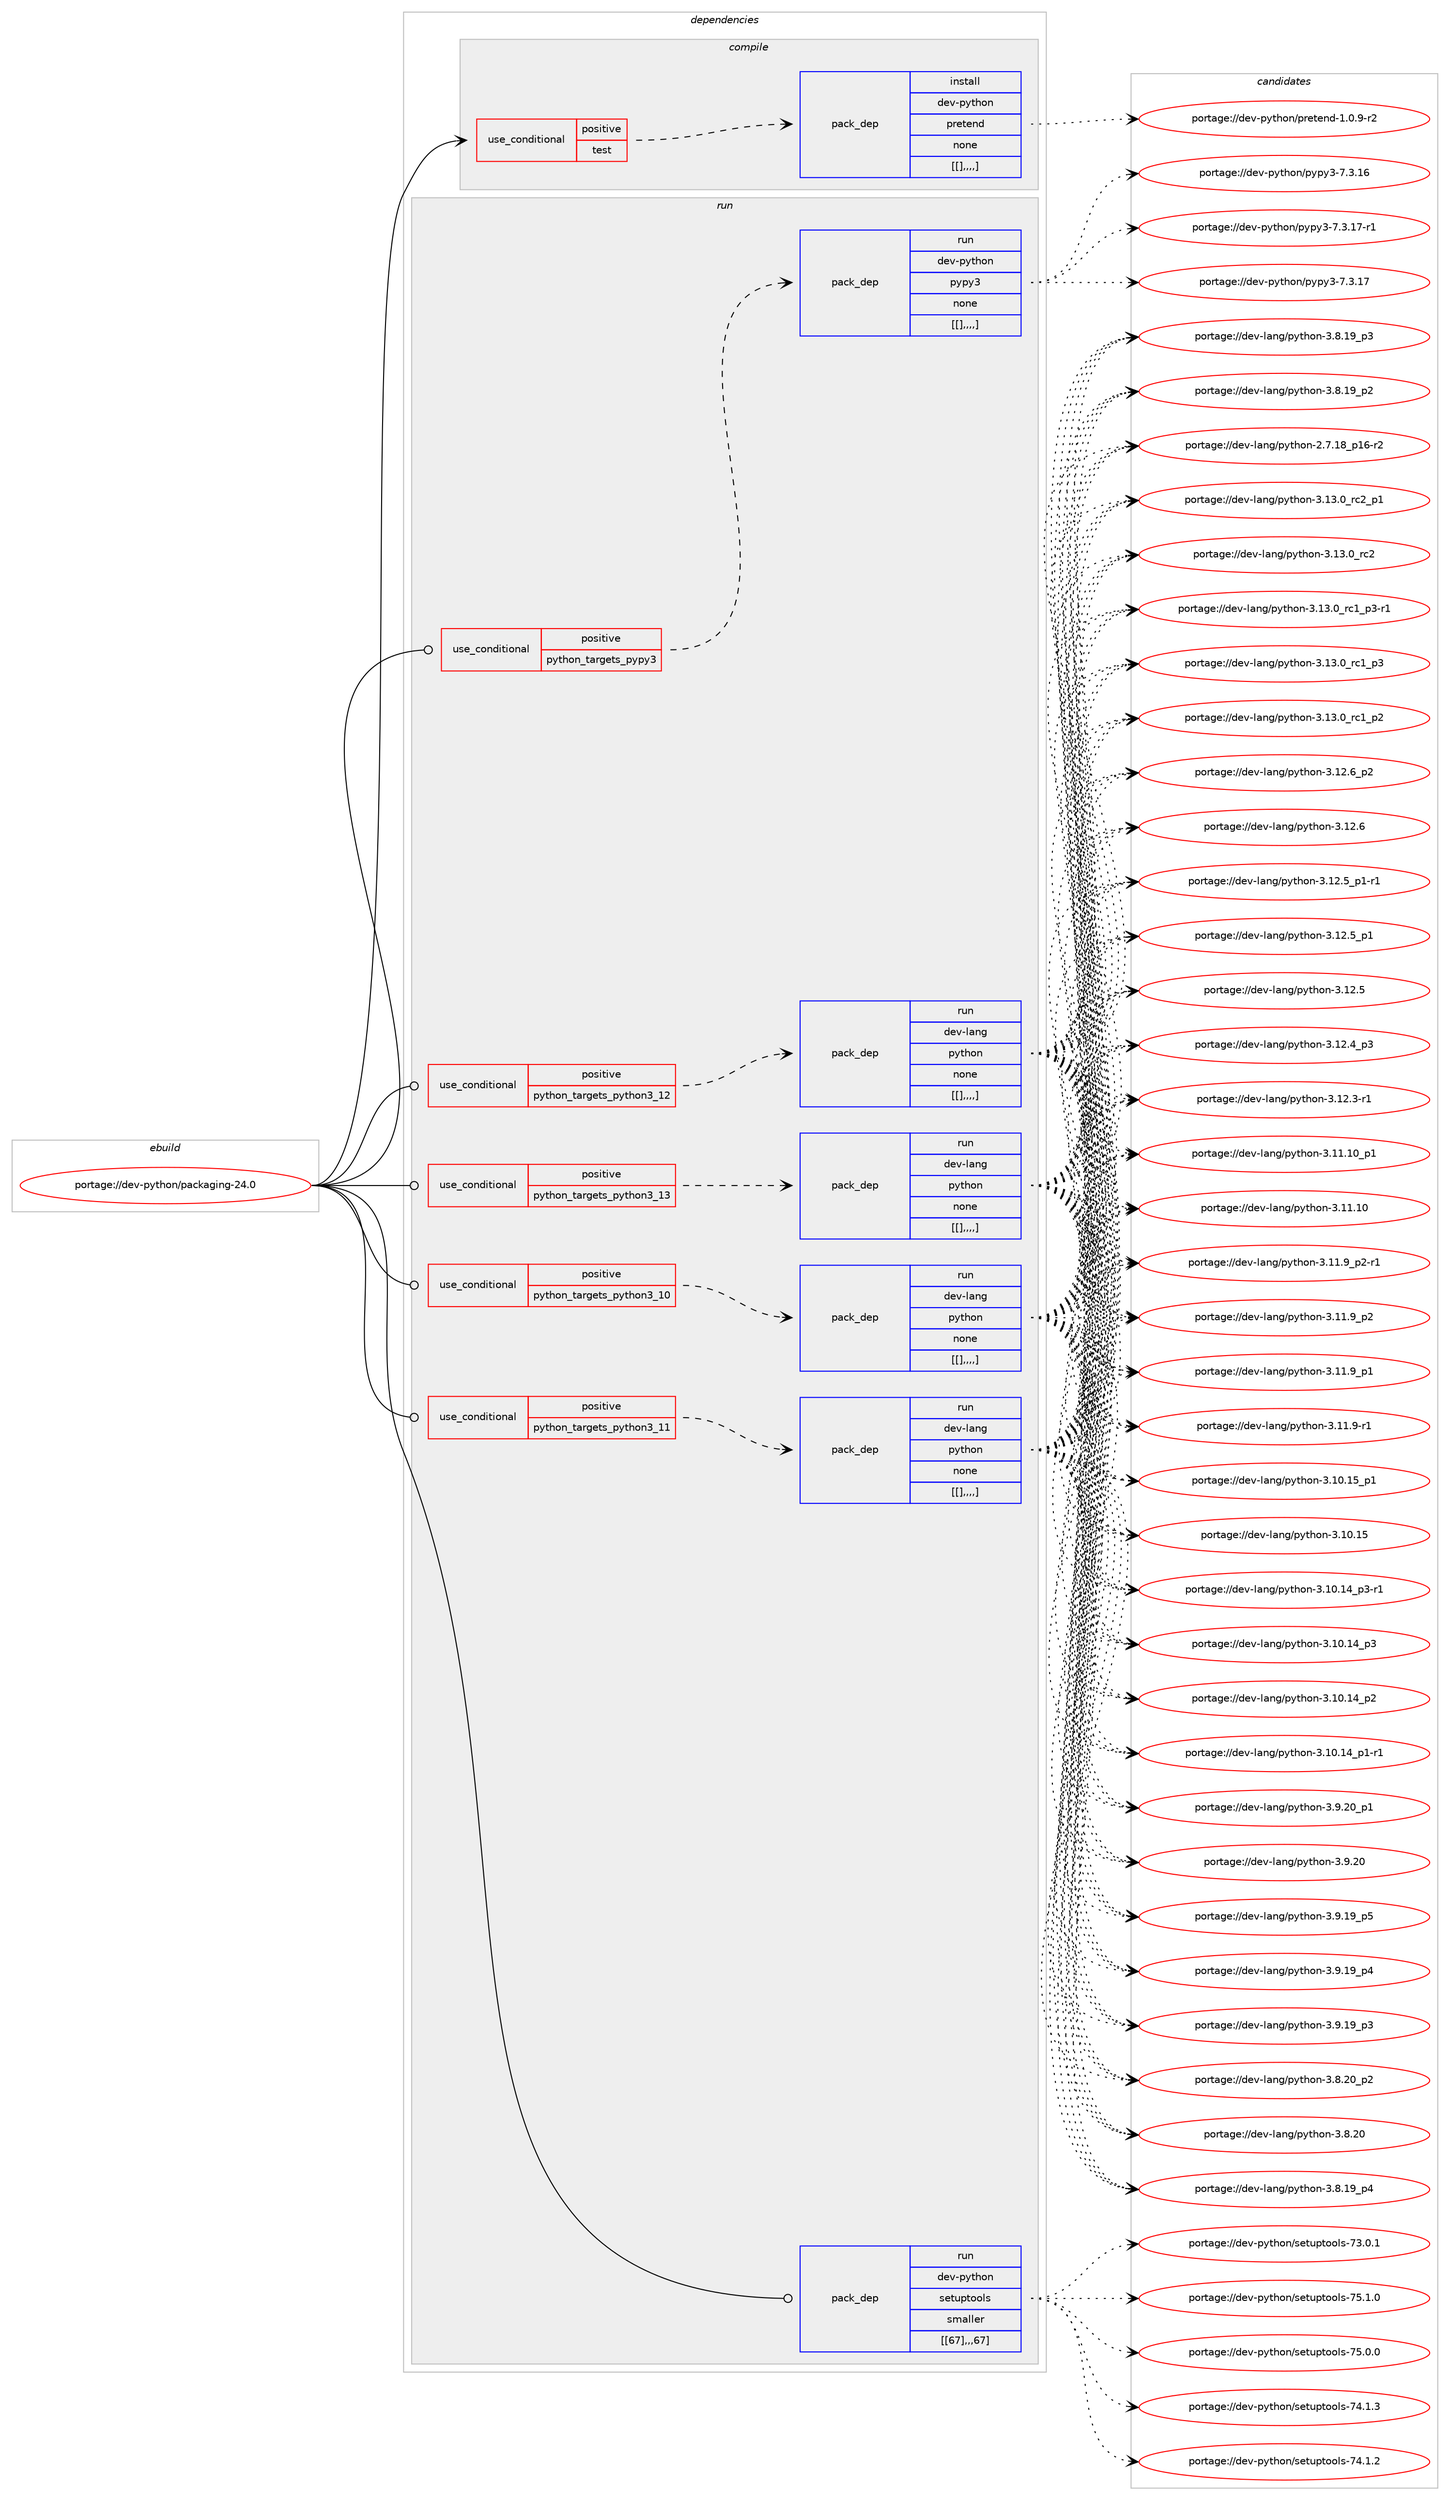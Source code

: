 digraph prolog {

# *************
# Graph options
# *************

newrank=true;
concentrate=true;
compound=true;
graph [rankdir=LR,fontname=Helvetica,fontsize=10,ranksep=1.5];#, ranksep=2.5, nodesep=0.2];
edge  [arrowhead=vee];
node  [fontname=Helvetica,fontsize=10];

# **********
# The ebuild
# **********

subgraph cluster_leftcol {
color=gray;
label=<<i>ebuild</i>>;
id [label="portage://dev-python/packaging-24.0", color=red, width=4, href="../dev-python/packaging-24.0.svg"];
}

# ****************
# The dependencies
# ****************

subgraph cluster_midcol {
color=gray;
label=<<i>dependencies</i>>;
subgraph cluster_compile {
fillcolor="#eeeeee";
style=filled;
label=<<i>compile</i>>;
subgraph cond36873 {
dependency155467 [label=<<TABLE BORDER="0" CELLBORDER="1" CELLSPACING="0" CELLPADDING="4"><TR><TD ROWSPAN="3" CELLPADDING="10">use_conditional</TD></TR><TR><TD>positive</TD></TR><TR><TD>test</TD></TR></TABLE>>, shape=none, color=red];
subgraph pack117380 {
dependency155468 [label=<<TABLE BORDER="0" CELLBORDER="1" CELLSPACING="0" CELLPADDING="4" WIDTH="220"><TR><TD ROWSPAN="6" CELLPADDING="30">pack_dep</TD></TR><TR><TD WIDTH="110">install</TD></TR><TR><TD>dev-python</TD></TR><TR><TD>pretend</TD></TR><TR><TD>none</TD></TR><TR><TD>[[],,,,]</TD></TR></TABLE>>, shape=none, color=blue];
}
dependency155467:e -> dependency155468:w [weight=20,style="dashed",arrowhead="vee"];
}
id:e -> dependency155467:w [weight=20,style="solid",arrowhead="vee"];
}
subgraph cluster_compileandrun {
fillcolor="#eeeeee";
style=filled;
label=<<i>compile and run</i>>;
}
subgraph cluster_run {
fillcolor="#eeeeee";
style=filled;
label=<<i>run</i>>;
subgraph cond36874 {
dependency155469 [label=<<TABLE BORDER="0" CELLBORDER="1" CELLSPACING="0" CELLPADDING="4"><TR><TD ROWSPAN="3" CELLPADDING="10">use_conditional</TD></TR><TR><TD>positive</TD></TR><TR><TD>python_targets_pypy3</TD></TR></TABLE>>, shape=none, color=red];
subgraph pack117381 {
dependency155470 [label=<<TABLE BORDER="0" CELLBORDER="1" CELLSPACING="0" CELLPADDING="4" WIDTH="220"><TR><TD ROWSPAN="6" CELLPADDING="30">pack_dep</TD></TR><TR><TD WIDTH="110">run</TD></TR><TR><TD>dev-python</TD></TR><TR><TD>pypy3</TD></TR><TR><TD>none</TD></TR><TR><TD>[[],,,,]</TD></TR></TABLE>>, shape=none, color=blue];
}
dependency155469:e -> dependency155470:w [weight=20,style="dashed",arrowhead="vee"];
}
id:e -> dependency155469:w [weight=20,style="solid",arrowhead="odot"];
subgraph cond36875 {
dependency155471 [label=<<TABLE BORDER="0" CELLBORDER="1" CELLSPACING="0" CELLPADDING="4"><TR><TD ROWSPAN="3" CELLPADDING="10">use_conditional</TD></TR><TR><TD>positive</TD></TR><TR><TD>python_targets_python3_10</TD></TR></TABLE>>, shape=none, color=red];
subgraph pack117382 {
dependency155472 [label=<<TABLE BORDER="0" CELLBORDER="1" CELLSPACING="0" CELLPADDING="4" WIDTH="220"><TR><TD ROWSPAN="6" CELLPADDING="30">pack_dep</TD></TR><TR><TD WIDTH="110">run</TD></TR><TR><TD>dev-lang</TD></TR><TR><TD>python</TD></TR><TR><TD>none</TD></TR><TR><TD>[[],,,,]</TD></TR></TABLE>>, shape=none, color=blue];
}
dependency155471:e -> dependency155472:w [weight=20,style="dashed",arrowhead="vee"];
}
id:e -> dependency155471:w [weight=20,style="solid",arrowhead="odot"];
subgraph cond36876 {
dependency155473 [label=<<TABLE BORDER="0" CELLBORDER="1" CELLSPACING="0" CELLPADDING="4"><TR><TD ROWSPAN="3" CELLPADDING="10">use_conditional</TD></TR><TR><TD>positive</TD></TR><TR><TD>python_targets_python3_11</TD></TR></TABLE>>, shape=none, color=red];
subgraph pack117383 {
dependency155474 [label=<<TABLE BORDER="0" CELLBORDER="1" CELLSPACING="0" CELLPADDING="4" WIDTH="220"><TR><TD ROWSPAN="6" CELLPADDING="30">pack_dep</TD></TR><TR><TD WIDTH="110">run</TD></TR><TR><TD>dev-lang</TD></TR><TR><TD>python</TD></TR><TR><TD>none</TD></TR><TR><TD>[[],,,,]</TD></TR></TABLE>>, shape=none, color=blue];
}
dependency155473:e -> dependency155474:w [weight=20,style="dashed",arrowhead="vee"];
}
id:e -> dependency155473:w [weight=20,style="solid",arrowhead="odot"];
subgraph cond36877 {
dependency155475 [label=<<TABLE BORDER="0" CELLBORDER="1" CELLSPACING="0" CELLPADDING="4"><TR><TD ROWSPAN="3" CELLPADDING="10">use_conditional</TD></TR><TR><TD>positive</TD></TR><TR><TD>python_targets_python3_12</TD></TR></TABLE>>, shape=none, color=red];
subgraph pack117384 {
dependency155476 [label=<<TABLE BORDER="0" CELLBORDER="1" CELLSPACING="0" CELLPADDING="4" WIDTH="220"><TR><TD ROWSPAN="6" CELLPADDING="30">pack_dep</TD></TR><TR><TD WIDTH="110">run</TD></TR><TR><TD>dev-lang</TD></TR><TR><TD>python</TD></TR><TR><TD>none</TD></TR><TR><TD>[[],,,,]</TD></TR></TABLE>>, shape=none, color=blue];
}
dependency155475:e -> dependency155476:w [weight=20,style="dashed",arrowhead="vee"];
}
id:e -> dependency155475:w [weight=20,style="solid",arrowhead="odot"];
subgraph cond36878 {
dependency155477 [label=<<TABLE BORDER="0" CELLBORDER="1" CELLSPACING="0" CELLPADDING="4"><TR><TD ROWSPAN="3" CELLPADDING="10">use_conditional</TD></TR><TR><TD>positive</TD></TR><TR><TD>python_targets_python3_13</TD></TR></TABLE>>, shape=none, color=red];
subgraph pack117385 {
dependency155478 [label=<<TABLE BORDER="0" CELLBORDER="1" CELLSPACING="0" CELLPADDING="4" WIDTH="220"><TR><TD ROWSPAN="6" CELLPADDING="30">pack_dep</TD></TR><TR><TD WIDTH="110">run</TD></TR><TR><TD>dev-lang</TD></TR><TR><TD>python</TD></TR><TR><TD>none</TD></TR><TR><TD>[[],,,,]</TD></TR></TABLE>>, shape=none, color=blue];
}
dependency155477:e -> dependency155478:w [weight=20,style="dashed",arrowhead="vee"];
}
id:e -> dependency155477:w [weight=20,style="solid",arrowhead="odot"];
subgraph pack117386 {
dependency155479 [label=<<TABLE BORDER="0" CELLBORDER="1" CELLSPACING="0" CELLPADDING="4" WIDTH="220"><TR><TD ROWSPAN="6" CELLPADDING="30">pack_dep</TD></TR><TR><TD WIDTH="110">run</TD></TR><TR><TD>dev-python</TD></TR><TR><TD>setuptools</TD></TR><TR><TD>smaller</TD></TR><TR><TD>[[67],,,67]</TD></TR></TABLE>>, shape=none, color=blue];
}
id:e -> dependency155479:w [weight=20,style="solid",arrowhead="odot"];
}
}

# **************
# The candidates
# **************

subgraph cluster_choices {
rank=same;
color=gray;
label=<<i>candidates</i>>;

subgraph choice117380 {
color=black;
nodesep=1;
choice10010111845112121116104111110471121141011161011101004549464846574511450 [label="portage://dev-python/pretend-1.0.9-r2", color=red, width=4,href="../dev-python/pretend-1.0.9-r2.svg"];
dependency155468:e -> choice10010111845112121116104111110471121141011161011101004549464846574511450:w [style=dotted,weight="100"];
}
subgraph choice117381 {
color=black;
nodesep=1;
choice100101118451121211161041111104711212111212151455546514649554511449 [label="portage://dev-python/pypy3-7.3.17-r1", color=red, width=4,href="../dev-python/pypy3-7.3.17-r1.svg"];
choice10010111845112121116104111110471121211121215145554651464955 [label="portage://dev-python/pypy3-7.3.17", color=red, width=4,href="../dev-python/pypy3-7.3.17.svg"];
choice10010111845112121116104111110471121211121215145554651464954 [label="portage://dev-python/pypy3-7.3.16", color=red, width=4,href="../dev-python/pypy3-7.3.16.svg"];
dependency155470:e -> choice100101118451121211161041111104711212111212151455546514649554511449:w [style=dotted,weight="100"];
dependency155470:e -> choice10010111845112121116104111110471121211121215145554651464955:w [style=dotted,weight="100"];
dependency155470:e -> choice10010111845112121116104111110471121211121215145554651464954:w [style=dotted,weight="100"];
}
subgraph choice117382 {
color=black;
nodesep=1;
choice100101118451089711010347112121116104111110455146495146489511499509511249 [label="portage://dev-lang/python-3.13.0_rc2_p1", color=red, width=4,href="../dev-lang/python-3.13.0_rc2_p1.svg"];
choice10010111845108971101034711212111610411111045514649514648951149950 [label="portage://dev-lang/python-3.13.0_rc2", color=red, width=4,href="../dev-lang/python-3.13.0_rc2.svg"];
choice1001011184510897110103471121211161041111104551464951464895114994995112514511449 [label="portage://dev-lang/python-3.13.0_rc1_p3-r1", color=red, width=4,href="../dev-lang/python-3.13.0_rc1_p3-r1.svg"];
choice100101118451089711010347112121116104111110455146495146489511499499511251 [label="portage://dev-lang/python-3.13.0_rc1_p3", color=red, width=4,href="../dev-lang/python-3.13.0_rc1_p3.svg"];
choice100101118451089711010347112121116104111110455146495146489511499499511250 [label="portage://dev-lang/python-3.13.0_rc1_p2", color=red, width=4,href="../dev-lang/python-3.13.0_rc1_p2.svg"];
choice100101118451089711010347112121116104111110455146495046549511250 [label="portage://dev-lang/python-3.12.6_p2", color=red, width=4,href="../dev-lang/python-3.12.6_p2.svg"];
choice10010111845108971101034711212111610411111045514649504654 [label="portage://dev-lang/python-3.12.6", color=red, width=4,href="../dev-lang/python-3.12.6.svg"];
choice1001011184510897110103471121211161041111104551464950465395112494511449 [label="portage://dev-lang/python-3.12.5_p1-r1", color=red, width=4,href="../dev-lang/python-3.12.5_p1-r1.svg"];
choice100101118451089711010347112121116104111110455146495046539511249 [label="portage://dev-lang/python-3.12.5_p1", color=red, width=4,href="../dev-lang/python-3.12.5_p1.svg"];
choice10010111845108971101034711212111610411111045514649504653 [label="portage://dev-lang/python-3.12.5", color=red, width=4,href="../dev-lang/python-3.12.5.svg"];
choice100101118451089711010347112121116104111110455146495046529511251 [label="portage://dev-lang/python-3.12.4_p3", color=red, width=4,href="../dev-lang/python-3.12.4_p3.svg"];
choice100101118451089711010347112121116104111110455146495046514511449 [label="portage://dev-lang/python-3.12.3-r1", color=red, width=4,href="../dev-lang/python-3.12.3-r1.svg"];
choice10010111845108971101034711212111610411111045514649494649489511249 [label="portage://dev-lang/python-3.11.10_p1", color=red, width=4,href="../dev-lang/python-3.11.10_p1.svg"];
choice1001011184510897110103471121211161041111104551464949464948 [label="portage://dev-lang/python-3.11.10", color=red, width=4,href="../dev-lang/python-3.11.10.svg"];
choice1001011184510897110103471121211161041111104551464949465795112504511449 [label="portage://dev-lang/python-3.11.9_p2-r1", color=red, width=4,href="../dev-lang/python-3.11.9_p2-r1.svg"];
choice100101118451089711010347112121116104111110455146494946579511250 [label="portage://dev-lang/python-3.11.9_p2", color=red, width=4,href="../dev-lang/python-3.11.9_p2.svg"];
choice100101118451089711010347112121116104111110455146494946579511249 [label="portage://dev-lang/python-3.11.9_p1", color=red, width=4,href="../dev-lang/python-3.11.9_p1.svg"];
choice100101118451089711010347112121116104111110455146494946574511449 [label="portage://dev-lang/python-3.11.9-r1", color=red, width=4,href="../dev-lang/python-3.11.9-r1.svg"];
choice10010111845108971101034711212111610411111045514649484649539511249 [label="portage://dev-lang/python-3.10.15_p1", color=red, width=4,href="../dev-lang/python-3.10.15_p1.svg"];
choice1001011184510897110103471121211161041111104551464948464953 [label="portage://dev-lang/python-3.10.15", color=red, width=4,href="../dev-lang/python-3.10.15.svg"];
choice100101118451089711010347112121116104111110455146494846495295112514511449 [label="portage://dev-lang/python-3.10.14_p3-r1", color=red, width=4,href="../dev-lang/python-3.10.14_p3-r1.svg"];
choice10010111845108971101034711212111610411111045514649484649529511251 [label="portage://dev-lang/python-3.10.14_p3", color=red, width=4,href="../dev-lang/python-3.10.14_p3.svg"];
choice10010111845108971101034711212111610411111045514649484649529511250 [label="portage://dev-lang/python-3.10.14_p2", color=red, width=4,href="../dev-lang/python-3.10.14_p2.svg"];
choice100101118451089711010347112121116104111110455146494846495295112494511449 [label="portage://dev-lang/python-3.10.14_p1-r1", color=red, width=4,href="../dev-lang/python-3.10.14_p1-r1.svg"];
choice100101118451089711010347112121116104111110455146574650489511249 [label="portage://dev-lang/python-3.9.20_p1", color=red, width=4,href="../dev-lang/python-3.9.20_p1.svg"];
choice10010111845108971101034711212111610411111045514657465048 [label="portage://dev-lang/python-3.9.20", color=red, width=4,href="../dev-lang/python-3.9.20.svg"];
choice100101118451089711010347112121116104111110455146574649579511253 [label="portage://dev-lang/python-3.9.19_p5", color=red, width=4,href="../dev-lang/python-3.9.19_p5.svg"];
choice100101118451089711010347112121116104111110455146574649579511252 [label="portage://dev-lang/python-3.9.19_p4", color=red, width=4,href="../dev-lang/python-3.9.19_p4.svg"];
choice100101118451089711010347112121116104111110455146574649579511251 [label="portage://dev-lang/python-3.9.19_p3", color=red, width=4,href="../dev-lang/python-3.9.19_p3.svg"];
choice100101118451089711010347112121116104111110455146564650489511250 [label="portage://dev-lang/python-3.8.20_p2", color=red, width=4,href="../dev-lang/python-3.8.20_p2.svg"];
choice10010111845108971101034711212111610411111045514656465048 [label="portage://dev-lang/python-3.8.20", color=red, width=4,href="../dev-lang/python-3.8.20.svg"];
choice100101118451089711010347112121116104111110455146564649579511252 [label="portage://dev-lang/python-3.8.19_p4", color=red, width=4,href="../dev-lang/python-3.8.19_p4.svg"];
choice100101118451089711010347112121116104111110455146564649579511251 [label="portage://dev-lang/python-3.8.19_p3", color=red, width=4,href="../dev-lang/python-3.8.19_p3.svg"];
choice100101118451089711010347112121116104111110455146564649579511250 [label="portage://dev-lang/python-3.8.19_p2", color=red, width=4,href="../dev-lang/python-3.8.19_p2.svg"];
choice100101118451089711010347112121116104111110455046554649569511249544511450 [label="portage://dev-lang/python-2.7.18_p16-r2", color=red, width=4,href="../dev-lang/python-2.7.18_p16-r2.svg"];
dependency155472:e -> choice100101118451089711010347112121116104111110455146495146489511499509511249:w [style=dotted,weight="100"];
dependency155472:e -> choice10010111845108971101034711212111610411111045514649514648951149950:w [style=dotted,weight="100"];
dependency155472:e -> choice1001011184510897110103471121211161041111104551464951464895114994995112514511449:w [style=dotted,weight="100"];
dependency155472:e -> choice100101118451089711010347112121116104111110455146495146489511499499511251:w [style=dotted,weight="100"];
dependency155472:e -> choice100101118451089711010347112121116104111110455146495146489511499499511250:w [style=dotted,weight="100"];
dependency155472:e -> choice100101118451089711010347112121116104111110455146495046549511250:w [style=dotted,weight="100"];
dependency155472:e -> choice10010111845108971101034711212111610411111045514649504654:w [style=dotted,weight="100"];
dependency155472:e -> choice1001011184510897110103471121211161041111104551464950465395112494511449:w [style=dotted,weight="100"];
dependency155472:e -> choice100101118451089711010347112121116104111110455146495046539511249:w [style=dotted,weight="100"];
dependency155472:e -> choice10010111845108971101034711212111610411111045514649504653:w [style=dotted,weight="100"];
dependency155472:e -> choice100101118451089711010347112121116104111110455146495046529511251:w [style=dotted,weight="100"];
dependency155472:e -> choice100101118451089711010347112121116104111110455146495046514511449:w [style=dotted,weight="100"];
dependency155472:e -> choice10010111845108971101034711212111610411111045514649494649489511249:w [style=dotted,weight="100"];
dependency155472:e -> choice1001011184510897110103471121211161041111104551464949464948:w [style=dotted,weight="100"];
dependency155472:e -> choice1001011184510897110103471121211161041111104551464949465795112504511449:w [style=dotted,weight="100"];
dependency155472:e -> choice100101118451089711010347112121116104111110455146494946579511250:w [style=dotted,weight="100"];
dependency155472:e -> choice100101118451089711010347112121116104111110455146494946579511249:w [style=dotted,weight="100"];
dependency155472:e -> choice100101118451089711010347112121116104111110455146494946574511449:w [style=dotted,weight="100"];
dependency155472:e -> choice10010111845108971101034711212111610411111045514649484649539511249:w [style=dotted,weight="100"];
dependency155472:e -> choice1001011184510897110103471121211161041111104551464948464953:w [style=dotted,weight="100"];
dependency155472:e -> choice100101118451089711010347112121116104111110455146494846495295112514511449:w [style=dotted,weight="100"];
dependency155472:e -> choice10010111845108971101034711212111610411111045514649484649529511251:w [style=dotted,weight="100"];
dependency155472:e -> choice10010111845108971101034711212111610411111045514649484649529511250:w [style=dotted,weight="100"];
dependency155472:e -> choice100101118451089711010347112121116104111110455146494846495295112494511449:w [style=dotted,weight="100"];
dependency155472:e -> choice100101118451089711010347112121116104111110455146574650489511249:w [style=dotted,weight="100"];
dependency155472:e -> choice10010111845108971101034711212111610411111045514657465048:w [style=dotted,weight="100"];
dependency155472:e -> choice100101118451089711010347112121116104111110455146574649579511253:w [style=dotted,weight="100"];
dependency155472:e -> choice100101118451089711010347112121116104111110455146574649579511252:w [style=dotted,weight="100"];
dependency155472:e -> choice100101118451089711010347112121116104111110455146574649579511251:w [style=dotted,weight="100"];
dependency155472:e -> choice100101118451089711010347112121116104111110455146564650489511250:w [style=dotted,weight="100"];
dependency155472:e -> choice10010111845108971101034711212111610411111045514656465048:w [style=dotted,weight="100"];
dependency155472:e -> choice100101118451089711010347112121116104111110455146564649579511252:w [style=dotted,weight="100"];
dependency155472:e -> choice100101118451089711010347112121116104111110455146564649579511251:w [style=dotted,weight="100"];
dependency155472:e -> choice100101118451089711010347112121116104111110455146564649579511250:w [style=dotted,weight="100"];
dependency155472:e -> choice100101118451089711010347112121116104111110455046554649569511249544511450:w [style=dotted,weight="100"];
}
subgraph choice117383 {
color=black;
nodesep=1;
choice100101118451089711010347112121116104111110455146495146489511499509511249 [label="portage://dev-lang/python-3.13.0_rc2_p1", color=red, width=4,href="../dev-lang/python-3.13.0_rc2_p1.svg"];
choice10010111845108971101034711212111610411111045514649514648951149950 [label="portage://dev-lang/python-3.13.0_rc2", color=red, width=4,href="../dev-lang/python-3.13.0_rc2.svg"];
choice1001011184510897110103471121211161041111104551464951464895114994995112514511449 [label="portage://dev-lang/python-3.13.0_rc1_p3-r1", color=red, width=4,href="../dev-lang/python-3.13.0_rc1_p3-r1.svg"];
choice100101118451089711010347112121116104111110455146495146489511499499511251 [label="portage://dev-lang/python-3.13.0_rc1_p3", color=red, width=4,href="../dev-lang/python-3.13.0_rc1_p3.svg"];
choice100101118451089711010347112121116104111110455146495146489511499499511250 [label="portage://dev-lang/python-3.13.0_rc1_p2", color=red, width=4,href="../dev-lang/python-3.13.0_rc1_p2.svg"];
choice100101118451089711010347112121116104111110455146495046549511250 [label="portage://dev-lang/python-3.12.6_p2", color=red, width=4,href="../dev-lang/python-3.12.6_p2.svg"];
choice10010111845108971101034711212111610411111045514649504654 [label="portage://dev-lang/python-3.12.6", color=red, width=4,href="../dev-lang/python-3.12.6.svg"];
choice1001011184510897110103471121211161041111104551464950465395112494511449 [label="portage://dev-lang/python-3.12.5_p1-r1", color=red, width=4,href="../dev-lang/python-3.12.5_p1-r1.svg"];
choice100101118451089711010347112121116104111110455146495046539511249 [label="portage://dev-lang/python-3.12.5_p1", color=red, width=4,href="../dev-lang/python-3.12.5_p1.svg"];
choice10010111845108971101034711212111610411111045514649504653 [label="portage://dev-lang/python-3.12.5", color=red, width=4,href="../dev-lang/python-3.12.5.svg"];
choice100101118451089711010347112121116104111110455146495046529511251 [label="portage://dev-lang/python-3.12.4_p3", color=red, width=4,href="../dev-lang/python-3.12.4_p3.svg"];
choice100101118451089711010347112121116104111110455146495046514511449 [label="portage://dev-lang/python-3.12.3-r1", color=red, width=4,href="../dev-lang/python-3.12.3-r1.svg"];
choice10010111845108971101034711212111610411111045514649494649489511249 [label="portage://dev-lang/python-3.11.10_p1", color=red, width=4,href="../dev-lang/python-3.11.10_p1.svg"];
choice1001011184510897110103471121211161041111104551464949464948 [label="portage://dev-lang/python-3.11.10", color=red, width=4,href="../dev-lang/python-3.11.10.svg"];
choice1001011184510897110103471121211161041111104551464949465795112504511449 [label="portage://dev-lang/python-3.11.9_p2-r1", color=red, width=4,href="../dev-lang/python-3.11.9_p2-r1.svg"];
choice100101118451089711010347112121116104111110455146494946579511250 [label="portage://dev-lang/python-3.11.9_p2", color=red, width=4,href="../dev-lang/python-3.11.9_p2.svg"];
choice100101118451089711010347112121116104111110455146494946579511249 [label="portage://dev-lang/python-3.11.9_p1", color=red, width=4,href="../dev-lang/python-3.11.9_p1.svg"];
choice100101118451089711010347112121116104111110455146494946574511449 [label="portage://dev-lang/python-3.11.9-r1", color=red, width=4,href="../dev-lang/python-3.11.9-r1.svg"];
choice10010111845108971101034711212111610411111045514649484649539511249 [label="portage://dev-lang/python-3.10.15_p1", color=red, width=4,href="../dev-lang/python-3.10.15_p1.svg"];
choice1001011184510897110103471121211161041111104551464948464953 [label="portage://dev-lang/python-3.10.15", color=red, width=4,href="../dev-lang/python-3.10.15.svg"];
choice100101118451089711010347112121116104111110455146494846495295112514511449 [label="portage://dev-lang/python-3.10.14_p3-r1", color=red, width=4,href="../dev-lang/python-3.10.14_p3-r1.svg"];
choice10010111845108971101034711212111610411111045514649484649529511251 [label="portage://dev-lang/python-3.10.14_p3", color=red, width=4,href="../dev-lang/python-3.10.14_p3.svg"];
choice10010111845108971101034711212111610411111045514649484649529511250 [label="portage://dev-lang/python-3.10.14_p2", color=red, width=4,href="../dev-lang/python-3.10.14_p2.svg"];
choice100101118451089711010347112121116104111110455146494846495295112494511449 [label="portage://dev-lang/python-3.10.14_p1-r1", color=red, width=4,href="../dev-lang/python-3.10.14_p1-r1.svg"];
choice100101118451089711010347112121116104111110455146574650489511249 [label="portage://dev-lang/python-3.9.20_p1", color=red, width=4,href="../dev-lang/python-3.9.20_p1.svg"];
choice10010111845108971101034711212111610411111045514657465048 [label="portage://dev-lang/python-3.9.20", color=red, width=4,href="../dev-lang/python-3.9.20.svg"];
choice100101118451089711010347112121116104111110455146574649579511253 [label="portage://dev-lang/python-3.9.19_p5", color=red, width=4,href="../dev-lang/python-3.9.19_p5.svg"];
choice100101118451089711010347112121116104111110455146574649579511252 [label="portage://dev-lang/python-3.9.19_p4", color=red, width=4,href="../dev-lang/python-3.9.19_p4.svg"];
choice100101118451089711010347112121116104111110455146574649579511251 [label="portage://dev-lang/python-3.9.19_p3", color=red, width=4,href="../dev-lang/python-3.9.19_p3.svg"];
choice100101118451089711010347112121116104111110455146564650489511250 [label="portage://dev-lang/python-3.8.20_p2", color=red, width=4,href="../dev-lang/python-3.8.20_p2.svg"];
choice10010111845108971101034711212111610411111045514656465048 [label="portage://dev-lang/python-3.8.20", color=red, width=4,href="../dev-lang/python-3.8.20.svg"];
choice100101118451089711010347112121116104111110455146564649579511252 [label="portage://dev-lang/python-3.8.19_p4", color=red, width=4,href="../dev-lang/python-3.8.19_p4.svg"];
choice100101118451089711010347112121116104111110455146564649579511251 [label="portage://dev-lang/python-3.8.19_p3", color=red, width=4,href="../dev-lang/python-3.8.19_p3.svg"];
choice100101118451089711010347112121116104111110455146564649579511250 [label="portage://dev-lang/python-3.8.19_p2", color=red, width=4,href="../dev-lang/python-3.8.19_p2.svg"];
choice100101118451089711010347112121116104111110455046554649569511249544511450 [label="portage://dev-lang/python-2.7.18_p16-r2", color=red, width=4,href="../dev-lang/python-2.7.18_p16-r2.svg"];
dependency155474:e -> choice100101118451089711010347112121116104111110455146495146489511499509511249:w [style=dotted,weight="100"];
dependency155474:e -> choice10010111845108971101034711212111610411111045514649514648951149950:w [style=dotted,weight="100"];
dependency155474:e -> choice1001011184510897110103471121211161041111104551464951464895114994995112514511449:w [style=dotted,weight="100"];
dependency155474:e -> choice100101118451089711010347112121116104111110455146495146489511499499511251:w [style=dotted,weight="100"];
dependency155474:e -> choice100101118451089711010347112121116104111110455146495146489511499499511250:w [style=dotted,weight="100"];
dependency155474:e -> choice100101118451089711010347112121116104111110455146495046549511250:w [style=dotted,weight="100"];
dependency155474:e -> choice10010111845108971101034711212111610411111045514649504654:w [style=dotted,weight="100"];
dependency155474:e -> choice1001011184510897110103471121211161041111104551464950465395112494511449:w [style=dotted,weight="100"];
dependency155474:e -> choice100101118451089711010347112121116104111110455146495046539511249:w [style=dotted,weight="100"];
dependency155474:e -> choice10010111845108971101034711212111610411111045514649504653:w [style=dotted,weight="100"];
dependency155474:e -> choice100101118451089711010347112121116104111110455146495046529511251:w [style=dotted,weight="100"];
dependency155474:e -> choice100101118451089711010347112121116104111110455146495046514511449:w [style=dotted,weight="100"];
dependency155474:e -> choice10010111845108971101034711212111610411111045514649494649489511249:w [style=dotted,weight="100"];
dependency155474:e -> choice1001011184510897110103471121211161041111104551464949464948:w [style=dotted,weight="100"];
dependency155474:e -> choice1001011184510897110103471121211161041111104551464949465795112504511449:w [style=dotted,weight="100"];
dependency155474:e -> choice100101118451089711010347112121116104111110455146494946579511250:w [style=dotted,weight="100"];
dependency155474:e -> choice100101118451089711010347112121116104111110455146494946579511249:w [style=dotted,weight="100"];
dependency155474:e -> choice100101118451089711010347112121116104111110455146494946574511449:w [style=dotted,weight="100"];
dependency155474:e -> choice10010111845108971101034711212111610411111045514649484649539511249:w [style=dotted,weight="100"];
dependency155474:e -> choice1001011184510897110103471121211161041111104551464948464953:w [style=dotted,weight="100"];
dependency155474:e -> choice100101118451089711010347112121116104111110455146494846495295112514511449:w [style=dotted,weight="100"];
dependency155474:e -> choice10010111845108971101034711212111610411111045514649484649529511251:w [style=dotted,weight="100"];
dependency155474:e -> choice10010111845108971101034711212111610411111045514649484649529511250:w [style=dotted,weight="100"];
dependency155474:e -> choice100101118451089711010347112121116104111110455146494846495295112494511449:w [style=dotted,weight="100"];
dependency155474:e -> choice100101118451089711010347112121116104111110455146574650489511249:w [style=dotted,weight="100"];
dependency155474:e -> choice10010111845108971101034711212111610411111045514657465048:w [style=dotted,weight="100"];
dependency155474:e -> choice100101118451089711010347112121116104111110455146574649579511253:w [style=dotted,weight="100"];
dependency155474:e -> choice100101118451089711010347112121116104111110455146574649579511252:w [style=dotted,weight="100"];
dependency155474:e -> choice100101118451089711010347112121116104111110455146574649579511251:w [style=dotted,weight="100"];
dependency155474:e -> choice100101118451089711010347112121116104111110455146564650489511250:w [style=dotted,weight="100"];
dependency155474:e -> choice10010111845108971101034711212111610411111045514656465048:w [style=dotted,weight="100"];
dependency155474:e -> choice100101118451089711010347112121116104111110455146564649579511252:w [style=dotted,weight="100"];
dependency155474:e -> choice100101118451089711010347112121116104111110455146564649579511251:w [style=dotted,weight="100"];
dependency155474:e -> choice100101118451089711010347112121116104111110455146564649579511250:w [style=dotted,weight="100"];
dependency155474:e -> choice100101118451089711010347112121116104111110455046554649569511249544511450:w [style=dotted,weight="100"];
}
subgraph choice117384 {
color=black;
nodesep=1;
choice100101118451089711010347112121116104111110455146495146489511499509511249 [label="portage://dev-lang/python-3.13.0_rc2_p1", color=red, width=4,href="../dev-lang/python-3.13.0_rc2_p1.svg"];
choice10010111845108971101034711212111610411111045514649514648951149950 [label="portage://dev-lang/python-3.13.0_rc2", color=red, width=4,href="../dev-lang/python-3.13.0_rc2.svg"];
choice1001011184510897110103471121211161041111104551464951464895114994995112514511449 [label="portage://dev-lang/python-3.13.0_rc1_p3-r1", color=red, width=4,href="../dev-lang/python-3.13.0_rc1_p3-r1.svg"];
choice100101118451089711010347112121116104111110455146495146489511499499511251 [label="portage://dev-lang/python-3.13.0_rc1_p3", color=red, width=4,href="../dev-lang/python-3.13.0_rc1_p3.svg"];
choice100101118451089711010347112121116104111110455146495146489511499499511250 [label="portage://dev-lang/python-3.13.0_rc1_p2", color=red, width=4,href="../dev-lang/python-3.13.0_rc1_p2.svg"];
choice100101118451089711010347112121116104111110455146495046549511250 [label="portage://dev-lang/python-3.12.6_p2", color=red, width=4,href="../dev-lang/python-3.12.6_p2.svg"];
choice10010111845108971101034711212111610411111045514649504654 [label="portage://dev-lang/python-3.12.6", color=red, width=4,href="../dev-lang/python-3.12.6.svg"];
choice1001011184510897110103471121211161041111104551464950465395112494511449 [label="portage://dev-lang/python-3.12.5_p1-r1", color=red, width=4,href="../dev-lang/python-3.12.5_p1-r1.svg"];
choice100101118451089711010347112121116104111110455146495046539511249 [label="portage://dev-lang/python-3.12.5_p1", color=red, width=4,href="../dev-lang/python-3.12.5_p1.svg"];
choice10010111845108971101034711212111610411111045514649504653 [label="portage://dev-lang/python-3.12.5", color=red, width=4,href="../dev-lang/python-3.12.5.svg"];
choice100101118451089711010347112121116104111110455146495046529511251 [label="portage://dev-lang/python-3.12.4_p3", color=red, width=4,href="../dev-lang/python-3.12.4_p3.svg"];
choice100101118451089711010347112121116104111110455146495046514511449 [label="portage://dev-lang/python-3.12.3-r1", color=red, width=4,href="../dev-lang/python-3.12.3-r1.svg"];
choice10010111845108971101034711212111610411111045514649494649489511249 [label="portage://dev-lang/python-3.11.10_p1", color=red, width=4,href="../dev-lang/python-3.11.10_p1.svg"];
choice1001011184510897110103471121211161041111104551464949464948 [label="portage://dev-lang/python-3.11.10", color=red, width=4,href="../dev-lang/python-3.11.10.svg"];
choice1001011184510897110103471121211161041111104551464949465795112504511449 [label="portage://dev-lang/python-3.11.9_p2-r1", color=red, width=4,href="../dev-lang/python-3.11.9_p2-r1.svg"];
choice100101118451089711010347112121116104111110455146494946579511250 [label="portage://dev-lang/python-3.11.9_p2", color=red, width=4,href="../dev-lang/python-3.11.9_p2.svg"];
choice100101118451089711010347112121116104111110455146494946579511249 [label="portage://dev-lang/python-3.11.9_p1", color=red, width=4,href="../dev-lang/python-3.11.9_p1.svg"];
choice100101118451089711010347112121116104111110455146494946574511449 [label="portage://dev-lang/python-3.11.9-r1", color=red, width=4,href="../dev-lang/python-3.11.9-r1.svg"];
choice10010111845108971101034711212111610411111045514649484649539511249 [label="portage://dev-lang/python-3.10.15_p1", color=red, width=4,href="../dev-lang/python-3.10.15_p1.svg"];
choice1001011184510897110103471121211161041111104551464948464953 [label="portage://dev-lang/python-3.10.15", color=red, width=4,href="../dev-lang/python-3.10.15.svg"];
choice100101118451089711010347112121116104111110455146494846495295112514511449 [label="portage://dev-lang/python-3.10.14_p3-r1", color=red, width=4,href="../dev-lang/python-3.10.14_p3-r1.svg"];
choice10010111845108971101034711212111610411111045514649484649529511251 [label="portage://dev-lang/python-3.10.14_p3", color=red, width=4,href="../dev-lang/python-3.10.14_p3.svg"];
choice10010111845108971101034711212111610411111045514649484649529511250 [label="portage://dev-lang/python-3.10.14_p2", color=red, width=4,href="../dev-lang/python-3.10.14_p2.svg"];
choice100101118451089711010347112121116104111110455146494846495295112494511449 [label="portage://dev-lang/python-3.10.14_p1-r1", color=red, width=4,href="../dev-lang/python-3.10.14_p1-r1.svg"];
choice100101118451089711010347112121116104111110455146574650489511249 [label="portage://dev-lang/python-3.9.20_p1", color=red, width=4,href="../dev-lang/python-3.9.20_p1.svg"];
choice10010111845108971101034711212111610411111045514657465048 [label="portage://dev-lang/python-3.9.20", color=red, width=4,href="../dev-lang/python-3.9.20.svg"];
choice100101118451089711010347112121116104111110455146574649579511253 [label="portage://dev-lang/python-3.9.19_p5", color=red, width=4,href="../dev-lang/python-3.9.19_p5.svg"];
choice100101118451089711010347112121116104111110455146574649579511252 [label="portage://dev-lang/python-3.9.19_p4", color=red, width=4,href="../dev-lang/python-3.9.19_p4.svg"];
choice100101118451089711010347112121116104111110455146574649579511251 [label="portage://dev-lang/python-3.9.19_p3", color=red, width=4,href="../dev-lang/python-3.9.19_p3.svg"];
choice100101118451089711010347112121116104111110455146564650489511250 [label="portage://dev-lang/python-3.8.20_p2", color=red, width=4,href="../dev-lang/python-3.8.20_p2.svg"];
choice10010111845108971101034711212111610411111045514656465048 [label="portage://dev-lang/python-3.8.20", color=red, width=4,href="../dev-lang/python-3.8.20.svg"];
choice100101118451089711010347112121116104111110455146564649579511252 [label="portage://dev-lang/python-3.8.19_p4", color=red, width=4,href="../dev-lang/python-3.8.19_p4.svg"];
choice100101118451089711010347112121116104111110455146564649579511251 [label="portage://dev-lang/python-3.8.19_p3", color=red, width=4,href="../dev-lang/python-3.8.19_p3.svg"];
choice100101118451089711010347112121116104111110455146564649579511250 [label="portage://dev-lang/python-3.8.19_p2", color=red, width=4,href="../dev-lang/python-3.8.19_p2.svg"];
choice100101118451089711010347112121116104111110455046554649569511249544511450 [label="portage://dev-lang/python-2.7.18_p16-r2", color=red, width=4,href="../dev-lang/python-2.7.18_p16-r2.svg"];
dependency155476:e -> choice100101118451089711010347112121116104111110455146495146489511499509511249:w [style=dotted,weight="100"];
dependency155476:e -> choice10010111845108971101034711212111610411111045514649514648951149950:w [style=dotted,weight="100"];
dependency155476:e -> choice1001011184510897110103471121211161041111104551464951464895114994995112514511449:w [style=dotted,weight="100"];
dependency155476:e -> choice100101118451089711010347112121116104111110455146495146489511499499511251:w [style=dotted,weight="100"];
dependency155476:e -> choice100101118451089711010347112121116104111110455146495146489511499499511250:w [style=dotted,weight="100"];
dependency155476:e -> choice100101118451089711010347112121116104111110455146495046549511250:w [style=dotted,weight="100"];
dependency155476:e -> choice10010111845108971101034711212111610411111045514649504654:w [style=dotted,weight="100"];
dependency155476:e -> choice1001011184510897110103471121211161041111104551464950465395112494511449:w [style=dotted,weight="100"];
dependency155476:e -> choice100101118451089711010347112121116104111110455146495046539511249:w [style=dotted,weight="100"];
dependency155476:e -> choice10010111845108971101034711212111610411111045514649504653:w [style=dotted,weight="100"];
dependency155476:e -> choice100101118451089711010347112121116104111110455146495046529511251:w [style=dotted,weight="100"];
dependency155476:e -> choice100101118451089711010347112121116104111110455146495046514511449:w [style=dotted,weight="100"];
dependency155476:e -> choice10010111845108971101034711212111610411111045514649494649489511249:w [style=dotted,weight="100"];
dependency155476:e -> choice1001011184510897110103471121211161041111104551464949464948:w [style=dotted,weight="100"];
dependency155476:e -> choice1001011184510897110103471121211161041111104551464949465795112504511449:w [style=dotted,weight="100"];
dependency155476:e -> choice100101118451089711010347112121116104111110455146494946579511250:w [style=dotted,weight="100"];
dependency155476:e -> choice100101118451089711010347112121116104111110455146494946579511249:w [style=dotted,weight="100"];
dependency155476:e -> choice100101118451089711010347112121116104111110455146494946574511449:w [style=dotted,weight="100"];
dependency155476:e -> choice10010111845108971101034711212111610411111045514649484649539511249:w [style=dotted,weight="100"];
dependency155476:e -> choice1001011184510897110103471121211161041111104551464948464953:w [style=dotted,weight="100"];
dependency155476:e -> choice100101118451089711010347112121116104111110455146494846495295112514511449:w [style=dotted,weight="100"];
dependency155476:e -> choice10010111845108971101034711212111610411111045514649484649529511251:w [style=dotted,weight="100"];
dependency155476:e -> choice10010111845108971101034711212111610411111045514649484649529511250:w [style=dotted,weight="100"];
dependency155476:e -> choice100101118451089711010347112121116104111110455146494846495295112494511449:w [style=dotted,weight="100"];
dependency155476:e -> choice100101118451089711010347112121116104111110455146574650489511249:w [style=dotted,weight="100"];
dependency155476:e -> choice10010111845108971101034711212111610411111045514657465048:w [style=dotted,weight="100"];
dependency155476:e -> choice100101118451089711010347112121116104111110455146574649579511253:w [style=dotted,weight="100"];
dependency155476:e -> choice100101118451089711010347112121116104111110455146574649579511252:w [style=dotted,weight="100"];
dependency155476:e -> choice100101118451089711010347112121116104111110455146574649579511251:w [style=dotted,weight="100"];
dependency155476:e -> choice100101118451089711010347112121116104111110455146564650489511250:w [style=dotted,weight="100"];
dependency155476:e -> choice10010111845108971101034711212111610411111045514656465048:w [style=dotted,weight="100"];
dependency155476:e -> choice100101118451089711010347112121116104111110455146564649579511252:w [style=dotted,weight="100"];
dependency155476:e -> choice100101118451089711010347112121116104111110455146564649579511251:w [style=dotted,weight="100"];
dependency155476:e -> choice100101118451089711010347112121116104111110455146564649579511250:w [style=dotted,weight="100"];
dependency155476:e -> choice100101118451089711010347112121116104111110455046554649569511249544511450:w [style=dotted,weight="100"];
}
subgraph choice117385 {
color=black;
nodesep=1;
choice100101118451089711010347112121116104111110455146495146489511499509511249 [label="portage://dev-lang/python-3.13.0_rc2_p1", color=red, width=4,href="../dev-lang/python-3.13.0_rc2_p1.svg"];
choice10010111845108971101034711212111610411111045514649514648951149950 [label="portage://dev-lang/python-3.13.0_rc2", color=red, width=4,href="../dev-lang/python-3.13.0_rc2.svg"];
choice1001011184510897110103471121211161041111104551464951464895114994995112514511449 [label="portage://dev-lang/python-3.13.0_rc1_p3-r1", color=red, width=4,href="../dev-lang/python-3.13.0_rc1_p3-r1.svg"];
choice100101118451089711010347112121116104111110455146495146489511499499511251 [label="portage://dev-lang/python-3.13.0_rc1_p3", color=red, width=4,href="../dev-lang/python-3.13.0_rc1_p3.svg"];
choice100101118451089711010347112121116104111110455146495146489511499499511250 [label="portage://dev-lang/python-3.13.0_rc1_p2", color=red, width=4,href="../dev-lang/python-3.13.0_rc1_p2.svg"];
choice100101118451089711010347112121116104111110455146495046549511250 [label="portage://dev-lang/python-3.12.6_p2", color=red, width=4,href="../dev-lang/python-3.12.6_p2.svg"];
choice10010111845108971101034711212111610411111045514649504654 [label="portage://dev-lang/python-3.12.6", color=red, width=4,href="../dev-lang/python-3.12.6.svg"];
choice1001011184510897110103471121211161041111104551464950465395112494511449 [label="portage://dev-lang/python-3.12.5_p1-r1", color=red, width=4,href="../dev-lang/python-3.12.5_p1-r1.svg"];
choice100101118451089711010347112121116104111110455146495046539511249 [label="portage://dev-lang/python-3.12.5_p1", color=red, width=4,href="../dev-lang/python-3.12.5_p1.svg"];
choice10010111845108971101034711212111610411111045514649504653 [label="portage://dev-lang/python-3.12.5", color=red, width=4,href="../dev-lang/python-3.12.5.svg"];
choice100101118451089711010347112121116104111110455146495046529511251 [label="portage://dev-lang/python-3.12.4_p3", color=red, width=4,href="../dev-lang/python-3.12.4_p3.svg"];
choice100101118451089711010347112121116104111110455146495046514511449 [label="portage://dev-lang/python-3.12.3-r1", color=red, width=4,href="../dev-lang/python-3.12.3-r1.svg"];
choice10010111845108971101034711212111610411111045514649494649489511249 [label="portage://dev-lang/python-3.11.10_p1", color=red, width=4,href="../dev-lang/python-3.11.10_p1.svg"];
choice1001011184510897110103471121211161041111104551464949464948 [label="portage://dev-lang/python-3.11.10", color=red, width=4,href="../dev-lang/python-3.11.10.svg"];
choice1001011184510897110103471121211161041111104551464949465795112504511449 [label="portage://dev-lang/python-3.11.9_p2-r1", color=red, width=4,href="../dev-lang/python-3.11.9_p2-r1.svg"];
choice100101118451089711010347112121116104111110455146494946579511250 [label="portage://dev-lang/python-3.11.9_p2", color=red, width=4,href="../dev-lang/python-3.11.9_p2.svg"];
choice100101118451089711010347112121116104111110455146494946579511249 [label="portage://dev-lang/python-3.11.9_p1", color=red, width=4,href="../dev-lang/python-3.11.9_p1.svg"];
choice100101118451089711010347112121116104111110455146494946574511449 [label="portage://dev-lang/python-3.11.9-r1", color=red, width=4,href="../dev-lang/python-3.11.9-r1.svg"];
choice10010111845108971101034711212111610411111045514649484649539511249 [label="portage://dev-lang/python-3.10.15_p1", color=red, width=4,href="../dev-lang/python-3.10.15_p1.svg"];
choice1001011184510897110103471121211161041111104551464948464953 [label="portage://dev-lang/python-3.10.15", color=red, width=4,href="../dev-lang/python-3.10.15.svg"];
choice100101118451089711010347112121116104111110455146494846495295112514511449 [label="portage://dev-lang/python-3.10.14_p3-r1", color=red, width=4,href="../dev-lang/python-3.10.14_p3-r1.svg"];
choice10010111845108971101034711212111610411111045514649484649529511251 [label="portage://dev-lang/python-3.10.14_p3", color=red, width=4,href="../dev-lang/python-3.10.14_p3.svg"];
choice10010111845108971101034711212111610411111045514649484649529511250 [label="portage://dev-lang/python-3.10.14_p2", color=red, width=4,href="../dev-lang/python-3.10.14_p2.svg"];
choice100101118451089711010347112121116104111110455146494846495295112494511449 [label="portage://dev-lang/python-3.10.14_p1-r1", color=red, width=4,href="../dev-lang/python-3.10.14_p1-r1.svg"];
choice100101118451089711010347112121116104111110455146574650489511249 [label="portage://dev-lang/python-3.9.20_p1", color=red, width=4,href="../dev-lang/python-3.9.20_p1.svg"];
choice10010111845108971101034711212111610411111045514657465048 [label="portage://dev-lang/python-3.9.20", color=red, width=4,href="../dev-lang/python-3.9.20.svg"];
choice100101118451089711010347112121116104111110455146574649579511253 [label="portage://dev-lang/python-3.9.19_p5", color=red, width=4,href="../dev-lang/python-3.9.19_p5.svg"];
choice100101118451089711010347112121116104111110455146574649579511252 [label="portage://dev-lang/python-3.9.19_p4", color=red, width=4,href="../dev-lang/python-3.9.19_p4.svg"];
choice100101118451089711010347112121116104111110455146574649579511251 [label="portage://dev-lang/python-3.9.19_p3", color=red, width=4,href="../dev-lang/python-3.9.19_p3.svg"];
choice100101118451089711010347112121116104111110455146564650489511250 [label="portage://dev-lang/python-3.8.20_p2", color=red, width=4,href="../dev-lang/python-3.8.20_p2.svg"];
choice10010111845108971101034711212111610411111045514656465048 [label="portage://dev-lang/python-3.8.20", color=red, width=4,href="../dev-lang/python-3.8.20.svg"];
choice100101118451089711010347112121116104111110455146564649579511252 [label="portage://dev-lang/python-3.8.19_p4", color=red, width=4,href="../dev-lang/python-3.8.19_p4.svg"];
choice100101118451089711010347112121116104111110455146564649579511251 [label="portage://dev-lang/python-3.8.19_p3", color=red, width=4,href="../dev-lang/python-3.8.19_p3.svg"];
choice100101118451089711010347112121116104111110455146564649579511250 [label="portage://dev-lang/python-3.8.19_p2", color=red, width=4,href="../dev-lang/python-3.8.19_p2.svg"];
choice100101118451089711010347112121116104111110455046554649569511249544511450 [label="portage://dev-lang/python-2.7.18_p16-r2", color=red, width=4,href="../dev-lang/python-2.7.18_p16-r2.svg"];
dependency155478:e -> choice100101118451089711010347112121116104111110455146495146489511499509511249:w [style=dotted,weight="100"];
dependency155478:e -> choice10010111845108971101034711212111610411111045514649514648951149950:w [style=dotted,weight="100"];
dependency155478:e -> choice1001011184510897110103471121211161041111104551464951464895114994995112514511449:w [style=dotted,weight="100"];
dependency155478:e -> choice100101118451089711010347112121116104111110455146495146489511499499511251:w [style=dotted,weight="100"];
dependency155478:e -> choice100101118451089711010347112121116104111110455146495146489511499499511250:w [style=dotted,weight="100"];
dependency155478:e -> choice100101118451089711010347112121116104111110455146495046549511250:w [style=dotted,weight="100"];
dependency155478:e -> choice10010111845108971101034711212111610411111045514649504654:w [style=dotted,weight="100"];
dependency155478:e -> choice1001011184510897110103471121211161041111104551464950465395112494511449:w [style=dotted,weight="100"];
dependency155478:e -> choice100101118451089711010347112121116104111110455146495046539511249:w [style=dotted,weight="100"];
dependency155478:e -> choice10010111845108971101034711212111610411111045514649504653:w [style=dotted,weight="100"];
dependency155478:e -> choice100101118451089711010347112121116104111110455146495046529511251:w [style=dotted,weight="100"];
dependency155478:e -> choice100101118451089711010347112121116104111110455146495046514511449:w [style=dotted,weight="100"];
dependency155478:e -> choice10010111845108971101034711212111610411111045514649494649489511249:w [style=dotted,weight="100"];
dependency155478:e -> choice1001011184510897110103471121211161041111104551464949464948:w [style=dotted,weight="100"];
dependency155478:e -> choice1001011184510897110103471121211161041111104551464949465795112504511449:w [style=dotted,weight="100"];
dependency155478:e -> choice100101118451089711010347112121116104111110455146494946579511250:w [style=dotted,weight="100"];
dependency155478:e -> choice100101118451089711010347112121116104111110455146494946579511249:w [style=dotted,weight="100"];
dependency155478:e -> choice100101118451089711010347112121116104111110455146494946574511449:w [style=dotted,weight="100"];
dependency155478:e -> choice10010111845108971101034711212111610411111045514649484649539511249:w [style=dotted,weight="100"];
dependency155478:e -> choice1001011184510897110103471121211161041111104551464948464953:w [style=dotted,weight="100"];
dependency155478:e -> choice100101118451089711010347112121116104111110455146494846495295112514511449:w [style=dotted,weight="100"];
dependency155478:e -> choice10010111845108971101034711212111610411111045514649484649529511251:w [style=dotted,weight="100"];
dependency155478:e -> choice10010111845108971101034711212111610411111045514649484649529511250:w [style=dotted,weight="100"];
dependency155478:e -> choice100101118451089711010347112121116104111110455146494846495295112494511449:w [style=dotted,weight="100"];
dependency155478:e -> choice100101118451089711010347112121116104111110455146574650489511249:w [style=dotted,weight="100"];
dependency155478:e -> choice10010111845108971101034711212111610411111045514657465048:w [style=dotted,weight="100"];
dependency155478:e -> choice100101118451089711010347112121116104111110455146574649579511253:w [style=dotted,weight="100"];
dependency155478:e -> choice100101118451089711010347112121116104111110455146574649579511252:w [style=dotted,weight="100"];
dependency155478:e -> choice100101118451089711010347112121116104111110455146574649579511251:w [style=dotted,weight="100"];
dependency155478:e -> choice100101118451089711010347112121116104111110455146564650489511250:w [style=dotted,weight="100"];
dependency155478:e -> choice10010111845108971101034711212111610411111045514656465048:w [style=dotted,weight="100"];
dependency155478:e -> choice100101118451089711010347112121116104111110455146564649579511252:w [style=dotted,weight="100"];
dependency155478:e -> choice100101118451089711010347112121116104111110455146564649579511251:w [style=dotted,weight="100"];
dependency155478:e -> choice100101118451089711010347112121116104111110455146564649579511250:w [style=dotted,weight="100"];
dependency155478:e -> choice100101118451089711010347112121116104111110455046554649569511249544511450:w [style=dotted,weight="100"];
}
subgraph choice117386 {
color=black;
nodesep=1;
choice100101118451121211161041111104711510111611711211611111110811545555346494648 [label="portage://dev-python/setuptools-75.1.0", color=red, width=4,href="../dev-python/setuptools-75.1.0.svg"];
choice100101118451121211161041111104711510111611711211611111110811545555346484648 [label="portage://dev-python/setuptools-75.0.0", color=red, width=4,href="../dev-python/setuptools-75.0.0.svg"];
choice100101118451121211161041111104711510111611711211611111110811545555246494651 [label="portage://dev-python/setuptools-74.1.3", color=red, width=4,href="../dev-python/setuptools-74.1.3.svg"];
choice100101118451121211161041111104711510111611711211611111110811545555246494650 [label="portage://dev-python/setuptools-74.1.2", color=red, width=4,href="../dev-python/setuptools-74.1.2.svg"];
choice100101118451121211161041111104711510111611711211611111110811545555146484649 [label="portage://dev-python/setuptools-73.0.1", color=red, width=4,href="../dev-python/setuptools-73.0.1.svg"];
dependency155479:e -> choice100101118451121211161041111104711510111611711211611111110811545555346494648:w [style=dotted,weight="100"];
dependency155479:e -> choice100101118451121211161041111104711510111611711211611111110811545555346484648:w [style=dotted,weight="100"];
dependency155479:e -> choice100101118451121211161041111104711510111611711211611111110811545555246494651:w [style=dotted,weight="100"];
dependency155479:e -> choice100101118451121211161041111104711510111611711211611111110811545555246494650:w [style=dotted,weight="100"];
dependency155479:e -> choice100101118451121211161041111104711510111611711211611111110811545555146484649:w [style=dotted,weight="100"];
}
}

}
